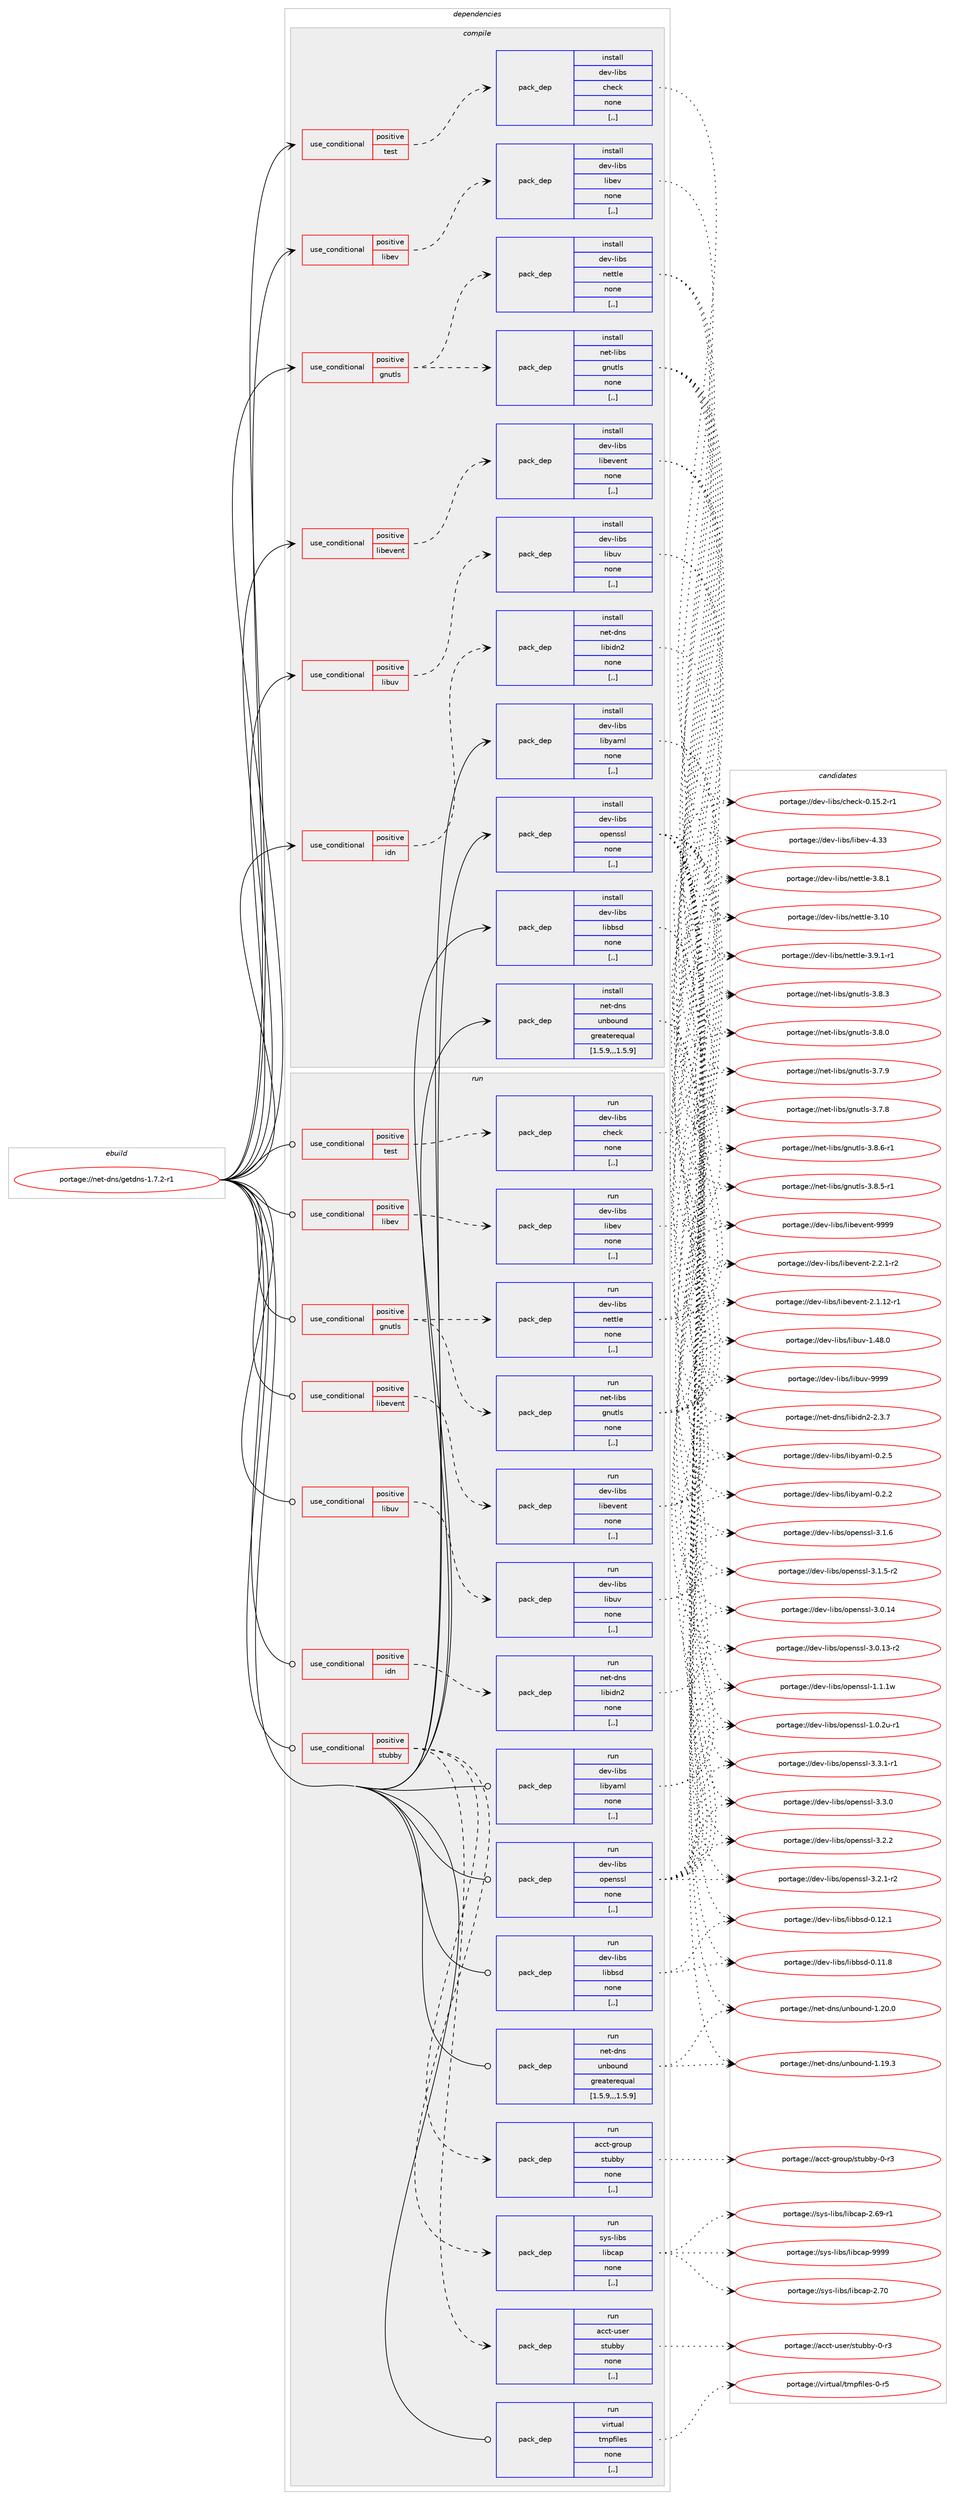 digraph prolog {

# *************
# Graph options
# *************

newrank=true;
concentrate=true;
compound=true;
graph [rankdir=LR,fontname=Helvetica,fontsize=10,ranksep=1.5];#, ranksep=2.5, nodesep=0.2];
edge  [arrowhead=vee];
node  [fontname=Helvetica,fontsize=10];

# **********
# The ebuild
# **********

subgraph cluster_leftcol {
color=gray;
label=<<i>ebuild</i>>;
id [label="portage://net-dns/getdns-1.7.2-r1", color=red, width=4, href="../net-dns/getdns-1.7.2-r1.svg"];
}

# ****************
# The dependencies
# ****************

subgraph cluster_midcol {
color=gray;
label=<<i>dependencies</i>>;
subgraph cluster_compile {
fillcolor="#eeeeee";
style=filled;
label=<<i>compile</i>>;
subgraph cond89451 {
dependency345285 [label=<<TABLE BORDER="0" CELLBORDER="1" CELLSPACING="0" CELLPADDING="4"><TR><TD ROWSPAN="3" CELLPADDING="10">use_conditional</TD></TR><TR><TD>positive</TD></TR><TR><TD>gnutls</TD></TR></TABLE>>, shape=none, color=red];
subgraph pack253243 {
dependency345286 [label=<<TABLE BORDER="0" CELLBORDER="1" CELLSPACING="0" CELLPADDING="4" WIDTH="220"><TR><TD ROWSPAN="6" CELLPADDING="30">pack_dep</TD></TR><TR><TD WIDTH="110">install</TD></TR><TR><TD>net-libs</TD></TR><TR><TD>gnutls</TD></TR><TR><TD>none</TD></TR><TR><TD>[,,]</TD></TR></TABLE>>, shape=none, color=blue];
}
dependency345285:e -> dependency345286:w [weight=20,style="dashed",arrowhead="vee"];
subgraph pack253244 {
dependency345287 [label=<<TABLE BORDER="0" CELLBORDER="1" CELLSPACING="0" CELLPADDING="4" WIDTH="220"><TR><TD ROWSPAN="6" CELLPADDING="30">pack_dep</TD></TR><TR><TD WIDTH="110">install</TD></TR><TR><TD>dev-libs</TD></TR><TR><TD>nettle</TD></TR><TR><TD>none</TD></TR><TR><TD>[,,]</TD></TR></TABLE>>, shape=none, color=blue];
}
dependency345285:e -> dependency345287:w [weight=20,style="dashed",arrowhead="vee"];
}
id:e -> dependency345285:w [weight=20,style="solid",arrowhead="vee"];
subgraph cond89452 {
dependency345288 [label=<<TABLE BORDER="0" CELLBORDER="1" CELLSPACING="0" CELLPADDING="4"><TR><TD ROWSPAN="3" CELLPADDING="10">use_conditional</TD></TR><TR><TD>positive</TD></TR><TR><TD>idn</TD></TR></TABLE>>, shape=none, color=red];
subgraph pack253245 {
dependency345289 [label=<<TABLE BORDER="0" CELLBORDER="1" CELLSPACING="0" CELLPADDING="4" WIDTH="220"><TR><TD ROWSPAN="6" CELLPADDING="30">pack_dep</TD></TR><TR><TD WIDTH="110">install</TD></TR><TR><TD>net-dns</TD></TR><TR><TD>libidn2</TD></TR><TR><TD>none</TD></TR><TR><TD>[,,]</TD></TR></TABLE>>, shape=none, color=blue];
}
dependency345288:e -> dependency345289:w [weight=20,style="dashed",arrowhead="vee"];
}
id:e -> dependency345288:w [weight=20,style="solid",arrowhead="vee"];
subgraph cond89453 {
dependency345290 [label=<<TABLE BORDER="0" CELLBORDER="1" CELLSPACING="0" CELLPADDING="4"><TR><TD ROWSPAN="3" CELLPADDING="10">use_conditional</TD></TR><TR><TD>positive</TD></TR><TR><TD>libev</TD></TR></TABLE>>, shape=none, color=red];
subgraph pack253246 {
dependency345291 [label=<<TABLE BORDER="0" CELLBORDER="1" CELLSPACING="0" CELLPADDING="4" WIDTH="220"><TR><TD ROWSPAN="6" CELLPADDING="30">pack_dep</TD></TR><TR><TD WIDTH="110">install</TD></TR><TR><TD>dev-libs</TD></TR><TR><TD>libev</TD></TR><TR><TD>none</TD></TR><TR><TD>[,,]</TD></TR></TABLE>>, shape=none, color=blue];
}
dependency345290:e -> dependency345291:w [weight=20,style="dashed",arrowhead="vee"];
}
id:e -> dependency345290:w [weight=20,style="solid",arrowhead="vee"];
subgraph cond89454 {
dependency345292 [label=<<TABLE BORDER="0" CELLBORDER="1" CELLSPACING="0" CELLPADDING="4"><TR><TD ROWSPAN="3" CELLPADDING="10">use_conditional</TD></TR><TR><TD>positive</TD></TR><TR><TD>libevent</TD></TR></TABLE>>, shape=none, color=red];
subgraph pack253247 {
dependency345293 [label=<<TABLE BORDER="0" CELLBORDER="1" CELLSPACING="0" CELLPADDING="4" WIDTH="220"><TR><TD ROWSPAN="6" CELLPADDING="30">pack_dep</TD></TR><TR><TD WIDTH="110">install</TD></TR><TR><TD>dev-libs</TD></TR><TR><TD>libevent</TD></TR><TR><TD>none</TD></TR><TR><TD>[,,]</TD></TR></TABLE>>, shape=none, color=blue];
}
dependency345292:e -> dependency345293:w [weight=20,style="dashed",arrowhead="vee"];
}
id:e -> dependency345292:w [weight=20,style="solid",arrowhead="vee"];
subgraph cond89455 {
dependency345294 [label=<<TABLE BORDER="0" CELLBORDER="1" CELLSPACING="0" CELLPADDING="4"><TR><TD ROWSPAN="3" CELLPADDING="10">use_conditional</TD></TR><TR><TD>positive</TD></TR><TR><TD>libuv</TD></TR></TABLE>>, shape=none, color=red];
subgraph pack253248 {
dependency345295 [label=<<TABLE BORDER="0" CELLBORDER="1" CELLSPACING="0" CELLPADDING="4" WIDTH="220"><TR><TD ROWSPAN="6" CELLPADDING="30">pack_dep</TD></TR><TR><TD WIDTH="110">install</TD></TR><TR><TD>dev-libs</TD></TR><TR><TD>libuv</TD></TR><TR><TD>none</TD></TR><TR><TD>[,,]</TD></TR></TABLE>>, shape=none, color=blue];
}
dependency345294:e -> dependency345295:w [weight=20,style="dashed",arrowhead="vee"];
}
id:e -> dependency345294:w [weight=20,style="solid",arrowhead="vee"];
subgraph cond89456 {
dependency345296 [label=<<TABLE BORDER="0" CELLBORDER="1" CELLSPACING="0" CELLPADDING="4"><TR><TD ROWSPAN="3" CELLPADDING="10">use_conditional</TD></TR><TR><TD>positive</TD></TR><TR><TD>test</TD></TR></TABLE>>, shape=none, color=red];
subgraph pack253249 {
dependency345297 [label=<<TABLE BORDER="0" CELLBORDER="1" CELLSPACING="0" CELLPADDING="4" WIDTH="220"><TR><TD ROWSPAN="6" CELLPADDING="30">pack_dep</TD></TR><TR><TD WIDTH="110">install</TD></TR><TR><TD>dev-libs</TD></TR><TR><TD>check</TD></TR><TR><TD>none</TD></TR><TR><TD>[,,]</TD></TR></TABLE>>, shape=none, color=blue];
}
dependency345296:e -> dependency345297:w [weight=20,style="dashed",arrowhead="vee"];
}
id:e -> dependency345296:w [weight=20,style="solid",arrowhead="vee"];
subgraph pack253250 {
dependency345298 [label=<<TABLE BORDER="0" CELLBORDER="1" CELLSPACING="0" CELLPADDING="4" WIDTH="220"><TR><TD ROWSPAN="6" CELLPADDING="30">pack_dep</TD></TR><TR><TD WIDTH="110">install</TD></TR><TR><TD>dev-libs</TD></TR><TR><TD>libbsd</TD></TR><TR><TD>none</TD></TR><TR><TD>[,,]</TD></TR></TABLE>>, shape=none, color=blue];
}
id:e -> dependency345298:w [weight=20,style="solid",arrowhead="vee"];
subgraph pack253251 {
dependency345299 [label=<<TABLE BORDER="0" CELLBORDER="1" CELLSPACING="0" CELLPADDING="4" WIDTH="220"><TR><TD ROWSPAN="6" CELLPADDING="30">pack_dep</TD></TR><TR><TD WIDTH="110">install</TD></TR><TR><TD>dev-libs</TD></TR><TR><TD>libyaml</TD></TR><TR><TD>none</TD></TR><TR><TD>[,,]</TD></TR></TABLE>>, shape=none, color=blue];
}
id:e -> dependency345299:w [weight=20,style="solid",arrowhead="vee"];
subgraph pack253252 {
dependency345300 [label=<<TABLE BORDER="0" CELLBORDER="1" CELLSPACING="0" CELLPADDING="4" WIDTH="220"><TR><TD ROWSPAN="6" CELLPADDING="30">pack_dep</TD></TR><TR><TD WIDTH="110">install</TD></TR><TR><TD>dev-libs</TD></TR><TR><TD>openssl</TD></TR><TR><TD>none</TD></TR><TR><TD>[,,]</TD></TR></TABLE>>, shape=none, color=blue];
}
id:e -> dependency345300:w [weight=20,style="solid",arrowhead="vee"];
subgraph pack253253 {
dependency345301 [label=<<TABLE BORDER="0" CELLBORDER="1" CELLSPACING="0" CELLPADDING="4" WIDTH="220"><TR><TD ROWSPAN="6" CELLPADDING="30">pack_dep</TD></TR><TR><TD WIDTH="110">install</TD></TR><TR><TD>net-dns</TD></TR><TR><TD>unbound</TD></TR><TR><TD>greaterequal</TD></TR><TR><TD>[1.5.9,,,1.5.9]</TD></TR></TABLE>>, shape=none, color=blue];
}
id:e -> dependency345301:w [weight=20,style="solid",arrowhead="vee"];
}
subgraph cluster_compileandrun {
fillcolor="#eeeeee";
style=filled;
label=<<i>compile and run</i>>;
}
subgraph cluster_run {
fillcolor="#eeeeee";
style=filled;
label=<<i>run</i>>;
subgraph cond89457 {
dependency345302 [label=<<TABLE BORDER="0" CELLBORDER="1" CELLSPACING="0" CELLPADDING="4"><TR><TD ROWSPAN="3" CELLPADDING="10">use_conditional</TD></TR><TR><TD>positive</TD></TR><TR><TD>gnutls</TD></TR></TABLE>>, shape=none, color=red];
subgraph pack253254 {
dependency345303 [label=<<TABLE BORDER="0" CELLBORDER="1" CELLSPACING="0" CELLPADDING="4" WIDTH="220"><TR><TD ROWSPAN="6" CELLPADDING="30">pack_dep</TD></TR><TR><TD WIDTH="110">run</TD></TR><TR><TD>net-libs</TD></TR><TR><TD>gnutls</TD></TR><TR><TD>none</TD></TR><TR><TD>[,,]</TD></TR></TABLE>>, shape=none, color=blue];
}
dependency345302:e -> dependency345303:w [weight=20,style="dashed",arrowhead="vee"];
subgraph pack253255 {
dependency345304 [label=<<TABLE BORDER="0" CELLBORDER="1" CELLSPACING="0" CELLPADDING="4" WIDTH="220"><TR><TD ROWSPAN="6" CELLPADDING="30">pack_dep</TD></TR><TR><TD WIDTH="110">run</TD></TR><TR><TD>dev-libs</TD></TR><TR><TD>nettle</TD></TR><TR><TD>none</TD></TR><TR><TD>[,,]</TD></TR></TABLE>>, shape=none, color=blue];
}
dependency345302:e -> dependency345304:w [weight=20,style="dashed",arrowhead="vee"];
}
id:e -> dependency345302:w [weight=20,style="solid",arrowhead="odot"];
subgraph cond89458 {
dependency345305 [label=<<TABLE BORDER="0" CELLBORDER="1" CELLSPACING="0" CELLPADDING="4"><TR><TD ROWSPAN="3" CELLPADDING="10">use_conditional</TD></TR><TR><TD>positive</TD></TR><TR><TD>idn</TD></TR></TABLE>>, shape=none, color=red];
subgraph pack253256 {
dependency345306 [label=<<TABLE BORDER="0" CELLBORDER="1" CELLSPACING="0" CELLPADDING="4" WIDTH="220"><TR><TD ROWSPAN="6" CELLPADDING="30">pack_dep</TD></TR><TR><TD WIDTH="110">run</TD></TR><TR><TD>net-dns</TD></TR><TR><TD>libidn2</TD></TR><TR><TD>none</TD></TR><TR><TD>[,,]</TD></TR></TABLE>>, shape=none, color=blue];
}
dependency345305:e -> dependency345306:w [weight=20,style="dashed",arrowhead="vee"];
}
id:e -> dependency345305:w [weight=20,style="solid",arrowhead="odot"];
subgraph cond89459 {
dependency345307 [label=<<TABLE BORDER="0" CELLBORDER="1" CELLSPACING="0" CELLPADDING="4"><TR><TD ROWSPAN="3" CELLPADDING="10">use_conditional</TD></TR><TR><TD>positive</TD></TR><TR><TD>libev</TD></TR></TABLE>>, shape=none, color=red];
subgraph pack253257 {
dependency345308 [label=<<TABLE BORDER="0" CELLBORDER="1" CELLSPACING="0" CELLPADDING="4" WIDTH="220"><TR><TD ROWSPAN="6" CELLPADDING="30">pack_dep</TD></TR><TR><TD WIDTH="110">run</TD></TR><TR><TD>dev-libs</TD></TR><TR><TD>libev</TD></TR><TR><TD>none</TD></TR><TR><TD>[,,]</TD></TR></TABLE>>, shape=none, color=blue];
}
dependency345307:e -> dependency345308:w [weight=20,style="dashed",arrowhead="vee"];
}
id:e -> dependency345307:w [weight=20,style="solid",arrowhead="odot"];
subgraph cond89460 {
dependency345309 [label=<<TABLE BORDER="0" CELLBORDER="1" CELLSPACING="0" CELLPADDING="4"><TR><TD ROWSPAN="3" CELLPADDING="10">use_conditional</TD></TR><TR><TD>positive</TD></TR><TR><TD>libevent</TD></TR></TABLE>>, shape=none, color=red];
subgraph pack253258 {
dependency345310 [label=<<TABLE BORDER="0" CELLBORDER="1" CELLSPACING="0" CELLPADDING="4" WIDTH="220"><TR><TD ROWSPAN="6" CELLPADDING="30">pack_dep</TD></TR><TR><TD WIDTH="110">run</TD></TR><TR><TD>dev-libs</TD></TR><TR><TD>libevent</TD></TR><TR><TD>none</TD></TR><TR><TD>[,,]</TD></TR></TABLE>>, shape=none, color=blue];
}
dependency345309:e -> dependency345310:w [weight=20,style="dashed",arrowhead="vee"];
}
id:e -> dependency345309:w [weight=20,style="solid",arrowhead="odot"];
subgraph cond89461 {
dependency345311 [label=<<TABLE BORDER="0" CELLBORDER="1" CELLSPACING="0" CELLPADDING="4"><TR><TD ROWSPAN="3" CELLPADDING="10">use_conditional</TD></TR><TR><TD>positive</TD></TR><TR><TD>libuv</TD></TR></TABLE>>, shape=none, color=red];
subgraph pack253259 {
dependency345312 [label=<<TABLE BORDER="0" CELLBORDER="1" CELLSPACING="0" CELLPADDING="4" WIDTH="220"><TR><TD ROWSPAN="6" CELLPADDING="30">pack_dep</TD></TR><TR><TD WIDTH="110">run</TD></TR><TR><TD>dev-libs</TD></TR><TR><TD>libuv</TD></TR><TR><TD>none</TD></TR><TR><TD>[,,]</TD></TR></TABLE>>, shape=none, color=blue];
}
dependency345311:e -> dependency345312:w [weight=20,style="dashed",arrowhead="vee"];
}
id:e -> dependency345311:w [weight=20,style="solid",arrowhead="odot"];
subgraph cond89462 {
dependency345313 [label=<<TABLE BORDER="0" CELLBORDER="1" CELLSPACING="0" CELLPADDING="4"><TR><TD ROWSPAN="3" CELLPADDING="10">use_conditional</TD></TR><TR><TD>positive</TD></TR><TR><TD>stubby</TD></TR></TABLE>>, shape=none, color=red];
subgraph pack253260 {
dependency345314 [label=<<TABLE BORDER="0" CELLBORDER="1" CELLSPACING="0" CELLPADDING="4" WIDTH="220"><TR><TD ROWSPAN="6" CELLPADDING="30">pack_dep</TD></TR><TR><TD WIDTH="110">run</TD></TR><TR><TD>acct-group</TD></TR><TR><TD>stubby</TD></TR><TR><TD>none</TD></TR><TR><TD>[,,]</TD></TR></TABLE>>, shape=none, color=blue];
}
dependency345313:e -> dependency345314:w [weight=20,style="dashed",arrowhead="vee"];
subgraph pack253261 {
dependency345315 [label=<<TABLE BORDER="0" CELLBORDER="1" CELLSPACING="0" CELLPADDING="4" WIDTH="220"><TR><TD ROWSPAN="6" CELLPADDING="30">pack_dep</TD></TR><TR><TD WIDTH="110">run</TD></TR><TR><TD>acct-user</TD></TR><TR><TD>stubby</TD></TR><TR><TD>none</TD></TR><TR><TD>[,,]</TD></TR></TABLE>>, shape=none, color=blue];
}
dependency345313:e -> dependency345315:w [weight=20,style="dashed",arrowhead="vee"];
subgraph pack253262 {
dependency345316 [label=<<TABLE BORDER="0" CELLBORDER="1" CELLSPACING="0" CELLPADDING="4" WIDTH="220"><TR><TD ROWSPAN="6" CELLPADDING="30">pack_dep</TD></TR><TR><TD WIDTH="110">run</TD></TR><TR><TD>sys-libs</TD></TR><TR><TD>libcap</TD></TR><TR><TD>none</TD></TR><TR><TD>[,,]</TD></TR></TABLE>>, shape=none, color=blue];
}
dependency345313:e -> dependency345316:w [weight=20,style="dashed",arrowhead="vee"];
}
id:e -> dependency345313:w [weight=20,style="solid",arrowhead="odot"];
subgraph cond89463 {
dependency345317 [label=<<TABLE BORDER="0" CELLBORDER="1" CELLSPACING="0" CELLPADDING="4"><TR><TD ROWSPAN="3" CELLPADDING="10">use_conditional</TD></TR><TR><TD>positive</TD></TR><TR><TD>test</TD></TR></TABLE>>, shape=none, color=red];
subgraph pack253263 {
dependency345318 [label=<<TABLE BORDER="0" CELLBORDER="1" CELLSPACING="0" CELLPADDING="4" WIDTH="220"><TR><TD ROWSPAN="6" CELLPADDING="30">pack_dep</TD></TR><TR><TD WIDTH="110">run</TD></TR><TR><TD>dev-libs</TD></TR><TR><TD>check</TD></TR><TR><TD>none</TD></TR><TR><TD>[,,]</TD></TR></TABLE>>, shape=none, color=blue];
}
dependency345317:e -> dependency345318:w [weight=20,style="dashed",arrowhead="vee"];
}
id:e -> dependency345317:w [weight=20,style="solid",arrowhead="odot"];
subgraph pack253264 {
dependency345319 [label=<<TABLE BORDER="0" CELLBORDER="1" CELLSPACING="0" CELLPADDING="4" WIDTH="220"><TR><TD ROWSPAN="6" CELLPADDING="30">pack_dep</TD></TR><TR><TD WIDTH="110">run</TD></TR><TR><TD>dev-libs</TD></TR><TR><TD>libbsd</TD></TR><TR><TD>none</TD></TR><TR><TD>[,,]</TD></TR></TABLE>>, shape=none, color=blue];
}
id:e -> dependency345319:w [weight=20,style="solid",arrowhead="odot"];
subgraph pack253265 {
dependency345320 [label=<<TABLE BORDER="0" CELLBORDER="1" CELLSPACING="0" CELLPADDING="4" WIDTH="220"><TR><TD ROWSPAN="6" CELLPADDING="30">pack_dep</TD></TR><TR><TD WIDTH="110">run</TD></TR><TR><TD>dev-libs</TD></TR><TR><TD>libyaml</TD></TR><TR><TD>none</TD></TR><TR><TD>[,,]</TD></TR></TABLE>>, shape=none, color=blue];
}
id:e -> dependency345320:w [weight=20,style="solid",arrowhead="odot"];
subgraph pack253266 {
dependency345321 [label=<<TABLE BORDER="0" CELLBORDER="1" CELLSPACING="0" CELLPADDING="4" WIDTH="220"><TR><TD ROWSPAN="6" CELLPADDING="30">pack_dep</TD></TR><TR><TD WIDTH="110">run</TD></TR><TR><TD>dev-libs</TD></TR><TR><TD>openssl</TD></TR><TR><TD>none</TD></TR><TR><TD>[,,]</TD></TR></TABLE>>, shape=none, color=blue];
}
id:e -> dependency345321:w [weight=20,style="solid",arrowhead="odot"];
subgraph pack253267 {
dependency345322 [label=<<TABLE BORDER="0" CELLBORDER="1" CELLSPACING="0" CELLPADDING="4" WIDTH="220"><TR><TD ROWSPAN="6" CELLPADDING="30">pack_dep</TD></TR><TR><TD WIDTH="110">run</TD></TR><TR><TD>net-dns</TD></TR><TR><TD>unbound</TD></TR><TR><TD>greaterequal</TD></TR><TR><TD>[1.5.9,,,1.5.9]</TD></TR></TABLE>>, shape=none, color=blue];
}
id:e -> dependency345322:w [weight=20,style="solid",arrowhead="odot"];
subgraph pack253268 {
dependency345323 [label=<<TABLE BORDER="0" CELLBORDER="1" CELLSPACING="0" CELLPADDING="4" WIDTH="220"><TR><TD ROWSPAN="6" CELLPADDING="30">pack_dep</TD></TR><TR><TD WIDTH="110">run</TD></TR><TR><TD>virtual</TD></TR><TR><TD>tmpfiles</TD></TR><TR><TD>none</TD></TR><TR><TD>[,,]</TD></TR></TABLE>>, shape=none, color=blue];
}
id:e -> dependency345323:w [weight=20,style="solid",arrowhead="odot"];
}
}

# **************
# The candidates
# **************

subgraph cluster_choices {
rank=same;
color=gray;
label=<<i>candidates</i>>;

subgraph choice253243 {
color=black;
nodesep=1;
choice1101011164510810598115471031101171161081154551465646544511449 [label="portage://net-libs/gnutls-3.8.6-r1", color=red, width=4,href="../net-libs/gnutls-3.8.6-r1.svg"];
choice1101011164510810598115471031101171161081154551465646534511449 [label="portage://net-libs/gnutls-3.8.5-r1", color=red, width=4,href="../net-libs/gnutls-3.8.5-r1.svg"];
choice110101116451081059811547103110117116108115455146564651 [label="portage://net-libs/gnutls-3.8.3", color=red, width=4,href="../net-libs/gnutls-3.8.3.svg"];
choice110101116451081059811547103110117116108115455146564648 [label="portage://net-libs/gnutls-3.8.0", color=red, width=4,href="../net-libs/gnutls-3.8.0.svg"];
choice110101116451081059811547103110117116108115455146554657 [label="portage://net-libs/gnutls-3.7.9", color=red, width=4,href="../net-libs/gnutls-3.7.9.svg"];
choice110101116451081059811547103110117116108115455146554656 [label="portage://net-libs/gnutls-3.7.8", color=red, width=4,href="../net-libs/gnutls-3.7.8.svg"];
dependency345286:e -> choice1101011164510810598115471031101171161081154551465646544511449:w [style=dotted,weight="100"];
dependency345286:e -> choice1101011164510810598115471031101171161081154551465646534511449:w [style=dotted,weight="100"];
dependency345286:e -> choice110101116451081059811547103110117116108115455146564651:w [style=dotted,weight="100"];
dependency345286:e -> choice110101116451081059811547103110117116108115455146564648:w [style=dotted,weight="100"];
dependency345286:e -> choice110101116451081059811547103110117116108115455146554657:w [style=dotted,weight="100"];
dependency345286:e -> choice110101116451081059811547103110117116108115455146554656:w [style=dotted,weight="100"];
}
subgraph choice253244 {
color=black;
nodesep=1;
choice1001011184510810598115471101011161161081014551464948 [label="portage://dev-libs/nettle-3.10", color=red, width=4,href="../dev-libs/nettle-3.10.svg"];
choice1001011184510810598115471101011161161081014551465746494511449 [label="portage://dev-libs/nettle-3.9.1-r1", color=red, width=4,href="../dev-libs/nettle-3.9.1-r1.svg"];
choice100101118451081059811547110101116116108101455146564649 [label="portage://dev-libs/nettle-3.8.1", color=red, width=4,href="../dev-libs/nettle-3.8.1.svg"];
dependency345287:e -> choice1001011184510810598115471101011161161081014551464948:w [style=dotted,weight="100"];
dependency345287:e -> choice1001011184510810598115471101011161161081014551465746494511449:w [style=dotted,weight="100"];
dependency345287:e -> choice100101118451081059811547110101116116108101455146564649:w [style=dotted,weight="100"];
}
subgraph choice253245 {
color=black;
nodesep=1;
choice11010111645100110115471081059810510011050455046514655 [label="portage://net-dns/libidn2-2.3.7", color=red, width=4,href="../net-dns/libidn2-2.3.7.svg"];
dependency345289:e -> choice11010111645100110115471081059810510011050455046514655:w [style=dotted,weight="100"];
}
subgraph choice253246 {
color=black;
nodesep=1;
choice100101118451081059811547108105981011184552465151 [label="portage://dev-libs/libev-4.33", color=red, width=4,href="../dev-libs/libev-4.33.svg"];
dependency345291:e -> choice100101118451081059811547108105981011184552465151:w [style=dotted,weight="100"];
}
subgraph choice253247 {
color=black;
nodesep=1;
choice100101118451081059811547108105981011181011101164557575757 [label="portage://dev-libs/libevent-9999", color=red, width=4,href="../dev-libs/libevent-9999.svg"];
choice100101118451081059811547108105981011181011101164550465046494511450 [label="portage://dev-libs/libevent-2.2.1-r2", color=red, width=4,href="../dev-libs/libevent-2.2.1-r2.svg"];
choice10010111845108105981154710810598101118101110116455046494649504511449 [label="portage://dev-libs/libevent-2.1.12-r1", color=red, width=4,href="../dev-libs/libevent-2.1.12-r1.svg"];
dependency345293:e -> choice100101118451081059811547108105981011181011101164557575757:w [style=dotted,weight="100"];
dependency345293:e -> choice100101118451081059811547108105981011181011101164550465046494511450:w [style=dotted,weight="100"];
dependency345293:e -> choice10010111845108105981154710810598101118101110116455046494649504511449:w [style=dotted,weight="100"];
}
subgraph choice253248 {
color=black;
nodesep=1;
choice100101118451081059811547108105981171184557575757 [label="portage://dev-libs/libuv-9999", color=red, width=4,href="../dev-libs/libuv-9999.svg"];
choice1001011184510810598115471081059811711845494652564648 [label="portage://dev-libs/libuv-1.48.0", color=red, width=4,href="../dev-libs/libuv-1.48.0.svg"];
dependency345295:e -> choice100101118451081059811547108105981171184557575757:w [style=dotted,weight="100"];
dependency345295:e -> choice1001011184510810598115471081059811711845494652564648:w [style=dotted,weight="100"];
}
subgraph choice253249 {
color=black;
nodesep=1;
choice1001011184510810598115479910410199107454846495346504511449 [label="portage://dev-libs/check-0.15.2-r1", color=red, width=4,href="../dev-libs/check-0.15.2-r1.svg"];
dependency345297:e -> choice1001011184510810598115479910410199107454846495346504511449:w [style=dotted,weight="100"];
}
subgraph choice253250 {
color=black;
nodesep=1;
choice100101118451081059811547108105989811510045484649504649 [label="portage://dev-libs/libbsd-0.12.1", color=red, width=4,href="../dev-libs/libbsd-0.12.1.svg"];
choice100101118451081059811547108105989811510045484649494656 [label="portage://dev-libs/libbsd-0.11.8", color=red, width=4,href="../dev-libs/libbsd-0.11.8.svg"];
dependency345298:e -> choice100101118451081059811547108105989811510045484649504649:w [style=dotted,weight="100"];
dependency345298:e -> choice100101118451081059811547108105989811510045484649494656:w [style=dotted,weight="100"];
}
subgraph choice253251 {
color=black;
nodesep=1;
choice1001011184510810598115471081059812197109108454846504653 [label="portage://dev-libs/libyaml-0.2.5", color=red, width=4,href="../dev-libs/libyaml-0.2.5.svg"];
choice1001011184510810598115471081059812197109108454846504650 [label="portage://dev-libs/libyaml-0.2.2", color=red, width=4,href="../dev-libs/libyaml-0.2.2.svg"];
dependency345299:e -> choice1001011184510810598115471081059812197109108454846504653:w [style=dotted,weight="100"];
dependency345299:e -> choice1001011184510810598115471081059812197109108454846504650:w [style=dotted,weight="100"];
}
subgraph choice253252 {
color=black;
nodesep=1;
choice1001011184510810598115471111121011101151151084551465146494511449 [label="portage://dev-libs/openssl-3.3.1-r1", color=red, width=4,href="../dev-libs/openssl-3.3.1-r1.svg"];
choice100101118451081059811547111112101110115115108455146514648 [label="portage://dev-libs/openssl-3.3.0", color=red, width=4,href="../dev-libs/openssl-3.3.0.svg"];
choice100101118451081059811547111112101110115115108455146504650 [label="portage://dev-libs/openssl-3.2.2", color=red, width=4,href="../dev-libs/openssl-3.2.2.svg"];
choice1001011184510810598115471111121011101151151084551465046494511450 [label="portage://dev-libs/openssl-3.2.1-r2", color=red, width=4,href="../dev-libs/openssl-3.2.1-r2.svg"];
choice100101118451081059811547111112101110115115108455146494654 [label="portage://dev-libs/openssl-3.1.6", color=red, width=4,href="../dev-libs/openssl-3.1.6.svg"];
choice1001011184510810598115471111121011101151151084551464946534511450 [label="portage://dev-libs/openssl-3.1.5-r2", color=red, width=4,href="../dev-libs/openssl-3.1.5-r2.svg"];
choice10010111845108105981154711111210111011511510845514648464952 [label="portage://dev-libs/openssl-3.0.14", color=red, width=4,href="../dev-libs/openssl-3.0.14.svg"];
choice100101118451081059811547111112101110115115108455146484649514511450 [label="portage://dev-libs/openssl-3.0.13-r2", color=red, width=4,href="../dev-libs/openssl-3.0.13-r2.svg"];
choice100101118451081059811547111112101110115115108454946494649119 [label="portage://dev-libs/openssl-1.1.1w", color=red, width=4,href="../dev-libs/openssl-1.1.1w.svg"];
choice1001011184510810598115471111121011101151151084549464846501174511449 [label="portage://dev-libs/openssl-1.0.2u-r1", color=red, width=4,href="../dev-libs/openssl-1.0.2u-r1.svg"];
dependency345300:e -> choice1001011184510810598115471111121011101151151084551465146494511449:w [style=dotted,weight="100"];
dependency345300:e -> choice100101118451081059811547111112101110115115108455146514648:w [style=dotted,weight="100"];
dependency345300:e -> choice100101118451081059811547111112101110115115108455146504650:w [style=dotted,weight="100"];
dependency345300:e -> choice1001011184510810598115471111121011101151151084551465046494511450:w [style=dotted,weight="100"];
dependency345300:e -> choice100101118451081059811547111112101110115115108455146494654:w [style=dotted,weight="100"];
dependency345300:e -> choice1001011184510810598115471111121011101151151084551464946534511450:w [style=dotted,weight="100"];
dependency345300:e -> choice10010111845108105981154711111210111011511510845514648464952:w [style=dotted,weight="100"];
dependency345300:e -> choice100101118451081059811547111112101110115115108455146484649514511450:w [style=dotted,weight="100"];
dependency345300:e -> choice100101118451081059811547111112101110115115108454946494649119:w [style=dotted,weight="100"];
dependency345300:e -> choice1001011184510810598115471111121011101151151084549464846501174511449:w [style=dotted,weight="100"];
}
subgraph choice253253 {
color=black;
nodesep=1;
choice11010111645100110115471171109811111711010045494650484648 [label="portage://net-dns/unbound-1.20.0", color=red, width=4,href="../net-dns/unbound-1.20.0.svg"];
choice11010111645100110115471171109811111711010045494649574651 [label="portage://net-dns/unbound-1.19.3", color=red, width=4,href="../net-dns/unbound-1.19.3.svg"];
dependency345301:e -> choice11010111645100110115471171109811111711010045494650484648:w [style=dotted,weight="100"];
dependency345301:e -> choice11010111645100110115471171109811111711010045494649574651:w [style=dotted,weight="100"];
}
subgraph choice253254 {
color=black;
nodesep=1;
choice1101011164510810598115471031101171161081154551465646544511449 [label="portage://net-libs/gnutls-3.8.6-r1", color=red, width=4,href="../net-libs/gnutls-3.8.6-r1.svg"];
choice1101011164510810598115471031101171161081154551465646534511449 [label="portage://net-libs/gnutls-3.8.5-r1", color=red, width=4,href="../net-libs/gnutls-3.8.5-r1.svg"];
choice110101116451081059811547103110117116108115455146564651 [label="portage://net-libs/gnutls-3.8.3", color=red, width=4,href="../net-libs/gnutls-3.8.3.svg"];
choice110101116451081059811547103110117116108115455146564648 [label="portage://net-libs/gnutls-3.8.0", color=red, width=4,href="../net-libs/gnutls-3.8.0.svg"];
choice110101116451081059811547103110117116108115455146554657 [label="portage://net-libs/gnutls-3.7.9", color=red, width=4,href="../net-libs/gnutls-3.7.9.svg"];
choice110101116451081059811547103110117116108115455146554656 [label="portage://net-libs/gnutls-3.7.8", color=red, width=4,href="../net-libs/gnutls-3.7.8.svg"];
dependency345303:e -> choice1101011164510810598115471031101171161081154551465646544511449:w [style=dotted,weight="100"];
dependency345303:e -> choice1101011164510810598115471031101171161081154551465646534511449:w [style=dotted,weight="100"];
dependency345303:e -> choice110101116451081059811547103110117116108115455146564651:w [style=dotted,weight="100"];
dependency345303:e -> choice110101116451081059811547103110117116108115455146564648:w [style=dotted,weight="100"];
dependency345303:e -> choice110101116451081059811547103110117116108115455146554657:w [style=dotted,weight="100"];
dependency345303:e -> choice110101116451081059811547103110117116108115455146554656:w [style=dotted,weight="100"];
}
subgraph choice253255 {
color=black;
nodesep=1;
choice1001011184510810598115471101011161161081014551464948 [label="portage://dev-libs/nettle-3.10", color=red, width=4,href="../dev-libs/nettle-3.10.svg"];
choice1001011184510810598115471101011161161081014551465746494511449 [label="portage://dev-libs/nettle-3.9.1-r1", color=red, width=4,href="../dev-libs/nettle-3.9.1-r1.svg"];
choice100101118451081059811547110101116116108101455146564649 [label="portage://dev-libs/nettle-3.8.1", color=red, width=4,href="../dev-libs/nettle-3.8.1.svg"];
dependency345304:e -> choice1001011184510810598115471101011161161081014551464948:w [style=dotted,weight="100"];
dependency345304:e -> choice1001011184510810598115471101011161161081014551465746494511449:w [style=dotted,weight="100"];
dependency345304:e -> choice100101118451081059811547110101116116108101455146564649:w [style=dotted,weight="100"];
}
subgraph choice253256 {
color=black;
nodesep=1;
choice11010111645100110115471081059810510011050455046514655 [label="portage://net-dns/libidn2-2.3.7", color=red, width=4,href="../net-dns/libidn2-2.3.7.svg"];
dependency345306:e -> choice11010111645100110115471081059810510011050455046514655:w [style=dotted,weight="100"];
}
subgraph choice253257 {
color=black;
nodesep=1;
choice100101118451081059811547108105981011184552465151 [label="portage://dev-libs/libev-4.33", color=red, width=4,href="../dev-libs/libev-4.33.svg"];
dependency345308:e -> choice100101118451081059811547108105981011184552465151:w [style=dotted,weight="100"];
}
subgraph choice253258 {
color=black;
nodesep=1;
choice100101118451081059811547108105981011181011101164557575757 [label="portage://dev-libs/libevent-9999", color=red, width=4,href="../dev-libs/libevent-9999.svg"];
choice100101118451081059811547108105981011181011101164550465046494511450 [label="portage://dev-libs/libevent-2.2.1-r2", color=red, width=4,href="../dev-libs/libevent-2.2.1-r2.svg"];
choice10010111845108105981154710810598101118101110116455046494649504511449 [label="portage://dev-libs/libevent-2.1.12-r1", color=red, width=4,href="../dev-libs/libevent-2.1.12-r1.svg"];
dependency345310:e -> choice100101118451081059811547108105981011181011101164557575757:w [style=dotted,weight="100"];
dependency345310:e -> choice100101118451081059811547108105981011181011101164550465046494511450:w [style=dotted,weight="100"];
dependency345310:e -> choice10010111845108105981154710810598101118101110116455046494649504511449:w [style=dotted,weight="100"];
}
subgraph choice253259 {
color=black;
nodesep=1;
choice100101118451081059811547108105981171184557575757 [label="portage://dev-libs/libuv-9999", color=red, width=4,href="../dev-libs/libuv-9999.svg"];
choice1001011184510810598115471081059811711845494652564648 [label="portage://dev-libs/libuv-1.48.0", color=red, width=4,href="../dev-libs/libuv-1.48.0.svg"];
dependency345312:e -> choice100101118451081059811547108105981171184557575757:w [style=dotted,weight="100"];
dependency345312:e -> choice1001011184510810598115471081059811711845494652564648:w [style=dotted,weight="100"];
}
subgraph choice253260 {
color=black;
nodesep=1;
choice9799991164510311411111711247115116117989812145484511451 [label="portage://acct-group/stubby-0-r3", color=red, width=4,href="../acct-group/stubby-0-r3.svg"];
dependency345314:e -> choice9799991164510311411111711247115116117989812145484511451:w [style=dotted,weight="100"];
}
subgraph choice253261 {
color=black;
nodesep=1;
choice9799991164511711510111447115116117989812145484511451 [label="portage://acct-user/stubby-0-r3", color=red, width=4,href="../acct-user/stubby-0-r3.svg"];
dependency345315:e -> choice9799991164511711510111447115116117989812145484511451:w [style=dotted,weight="100"];
}
subgraph choice253262 {
color=black;
nodesep=1;
choice1151211154510810598115471081059899971124557575757 [label="portage://sys-libs/libcap-9999", color=red, width=4,href="../sys-libs/libcap-9999.svg"];
choice1151211154510810598115471081059899971124550465548 [label="portage://sys-libs/libcap-2.70", color=red, width=4,href="../sys-libs/libcap-2.70.svg"];
choice11512111545108105981154710810598999711245504654574511449 [label="portage://sys-libs/libcap-2.69-r1", color=red, width=4,href="../sys-libs/libcap-2.69-r1.svg"];
dependency345316:e -> choice1151211154510810598115471081059899971124557575757:w [style=dotted,weight="100"];
dependency345316:e -> choice1151211154510810598115471081059899971124550465548:w [style=dotted,weight="100"];
dependency345316:e -> choice11512111545108105981154710810598999711245504654574511449:w [style=dotted,weight="100"];
}
subgraph choice253263 {
color=black;
nodesep=1;
choice1001011184510810598115479910410199107454846495346504511449 [label="portage://dev-libs/check-0.15.2-r1", color=red, width=4,href="../dev-libs/check-0.15.2-r1.svg"];
dependency345318:e -> choice1001011184510810598115479910410199107454846495346504511449:w [style=dotted,weight="100"];
}
subgraph choice253264 {
color=black;
nodesep=1;
choice100101118451081059811547108105989811510045484649504649 [label="portage://dev-libs/libbsd-0.12.1", color=red, width=4,href="../dev-libs/libbsd-0.12.1.svg"];
choice100101118451081059811547108105989811510045484649494656 [label="portage://dev-libs/libbsd-0.11.8", color=red, width=4,href="../dev-libs/libbsd-0.11.8.svg"];
dependency345319:e -> choice100101118451081059811547108105989811510045484649504649:w [style=dotted,weight="100"];
dependency345319:e -> choice100101118451081059811547108105989811510045484649494656:w [style=dotted,weight="100"];
}
subgraph choice253265 {
color=black;
nodesep=1;
choice1001011184510810598115471081059812197109108454846504653 [label="portage://dev-libs/libyaml-0.2.5", color=red, width=4,href="../dev-libs/libyaml-0.2.5.svg"];
choice1001011184510810598115471081059812197109108454846504650 [label="portage://dev-libs/libyaml-0.2.2", color=red, width=4,href="../dev-libs/libyaml-0.2.2.svg"];
dependency345320:e -> choice1001011184510810598115471081059812197109108454846504653:w [style=dotted,weight="100"];
dependency345320:e -> choice1001011184510810598115471081059812197109108454846504650:w [style=dotted,weight="100"];
}
subgraph choice253266 {
color=black;
nodesep=1;
choice1001011184510810598115471111121011101151151084551465146494511449 [label="portage://dev-libs/openssl-3.3.1-r1", color=red, width=4,href="../dev-libs/openssl-3.3.1-r1.svg"];
choice100101118451081059811547111112101110115115108455146514648 [label="portage://dev-libs/openssl-3.3.0", color=red, width=4,href="../dev-libs/openssl-3.3.0.svg"];
choice100101118451081059811547111112101110115115108455146504650 [label="portage://dev-libs/openssl-3.2.2", color=red, width=4,href="../dev-libs/openssl-3.2.2.svg"];
choice1001011184510810598115471111121011101151151084551465046494511450 [label="portage://dev-libs/openssl-3.2.1-r2", color=red, width=4,href="../dev-libs/openssl-3.2.1-r2.svg"];
choice100101118451081059811547111112101110115115108455146494654 [label="portage://dev-libs/openssl-3.1.6", color=red, width=4,href="../dev-libs/openssl-3.1.6.svg"];
choice1001011184510810598115471111121011101151151084551464946534511450 [label="portage://dev-libs/openssl-3.1.5-r2", color=red, width=4,href="../dev-libs/openssl-3.1.5-r2.svg"];
choice10010111845108105981154711111210111011511510845514648464952 [label="portage://dev-libs/openssl-3.0.14", color=red, width=4,href="../dev-libs/openssl-3.0.14.svg"];
choice100101118451081059811547111112101110115115108455146484649514511450 [label="portage://dev-libs/openssl-3.0.13-r2", color=red, width=4,href="../dev-libs/openssl-3.0.13-r2.svg"];
choice100101118451081059811547111112101110115115108454946494649119 [label="portage://dev-libs/openssl-1.1.1w", color=red, width=4,href="../dev-libs/openssl-1.1.1w.svg"];
choice1001011184510810598115471111121011101151151084549464846501174511449 [label="portage://dev-libs/openssl-1.0.2u-r1", color=red, width=4,href="../dev-libs/openssl-1.0.2u-r1.svg"];
dependency345321:e -> choice1001011184510810598115471111121011101151151084551465146494511449:w [style=dotted,weight="100"];
dependency345321:e -> choice100101118451081059811547111112101110115115108455146514648:w [style=dotted,weight="100"];
dependency345321:e -> choice100101118451081059811547111112101110115115108455146504650:w [style=dotted,weight="100"];
dependency345321:e -> choice1001011184510810598115471111121011101151151084551465046494511450:w [style=dotted,weight="100"];
dependency345321:e -> choice100101118451081059811547111112101110115115108455146494654:w [style=dotted,weight="100"];
dependency345321:e -> choice1001011184510810598115471111121011101151151084551464946534511450:w [style=dotted,weight="100"];
dependency345321:e -> choice10010111845108105981154711111210111011511510845514648464952:w [style=dotted,weight="100"];
dependency345321:e -> choice100101118451081059811547111112101110115115108455146484649514511450:w [style=dotted,weight="100"];
dependency345321:e -> choice100101118451081059811547111112101110115115108454946494649119:w [style=dotted,weight="100"];
dependency345321:e -> choice1001011184510810598115471111121011101151151084549464846501174511449:w [style=dotted,weight="100"];
}
subgraph choice253267 {
color=black;
nodesep=1;
choice11010111645100110115471171109811111711010045494650484648 [label="portage://net-dns/unbound-1.20.0", color=red, width=4,href="../net-dns/unbound-1.20.0.svg"];
choice11010111645100110115471171109811111711010045494649574651 [label="portage://net-dns/unbound-1.19.3", color=red, width=4,href="../net-dns/unbound-1.19.3.svg"];
dependency345322:e -> choice11010111645100110115471171109811111711010045494650484648:w [style=dotted,weight="100"];
dependency345322:e -> choice11010111645100110115471171109811111711010045494649574651:w [style=dotted,weight="100"];
}
subgraph choice253268 {
color=black;
nodesep=1;
choice118105114116117971084711610911210210510810111545484511453 [label="portage://virtual/tmpfiles-0-r5", color=red, width=4,href="../virtual/tmpfiles-0-r5.svg"];
dependency345323:e -> choice118105114116117971084711610911210210510810111545484511453:w [style=dotted,weight="100"];
}
}

}
